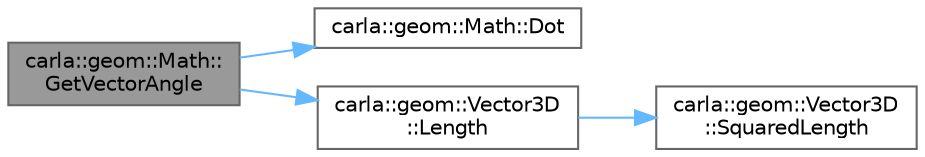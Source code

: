 digraph "carla::geom::Math::GetVectorAngle"
{
 // INTERACTIVE_SVG=YES
 // LATEX_PDF_SIZE
  bgcolor="transparent";
  edge [fontname=Helvetica,fontsize=10,labelfontname=Helvetica,labelfontsize=10];
  node [fontname=Helvetica,fontsize=10,shape=box,height=0.2,width=0.4];
  rankdir="LR";
  Node1 [id="Node000001",label="carla::geom::Math::\lGetVectorAngle",height=0.2,width=0.4,color="gray40", fillcolor="grey60", style="filled", fontcolor="black",tooltip="Returns the angle between 2 vectors in radians"];
  Node1 -> Node2 [id="edge1_Node000001_Node000002",color="steelblue1",style="solid",tooltip=" "];
  Node2 [id="Node000002",label="carla::geom::Math::Dot",height=0.2,width=0.4,color="grey40", fillcolor="white", style="filled",URL="$d0/dea/classcarla_1_1geom_1_1Math.html#a98bc1394f89f87defc597b229f22d12f",tooltip=" "];
  Node1 -> Node3 [id="edge2_Node000001_Node000003",color="steelblue1",style="solid",tooltip=" "];
  Node3 [id="Node000003",label="carla::geom::Vector3D\l::Length",height=0.2,width=0.4,color="grey40", fillcolor="white", style="filled",URL="$d9/dfe/classcarla_1_1geom_1_1Vector3D.html#aaa4bec48ae0734cca2c027df30ea6b34",tooltip=" "];
  Node3 -> Node4 [id="edge3_Node000003_Node000004",color="steelblue1",style="solid",tooltip=" "];
  Node4 [id="Node000004",label="carla::geom::Vector3D\l::SquaredLength",height=0.2,width=0.4,color="grey40", fillcolor="white", style="filled",URL="$d9/dfe/classcarla_1_1geom_1_1Vector3D.html#a0bd1ef6e24532e950b455838ecd4f8cf",tooltip=" "];
}
